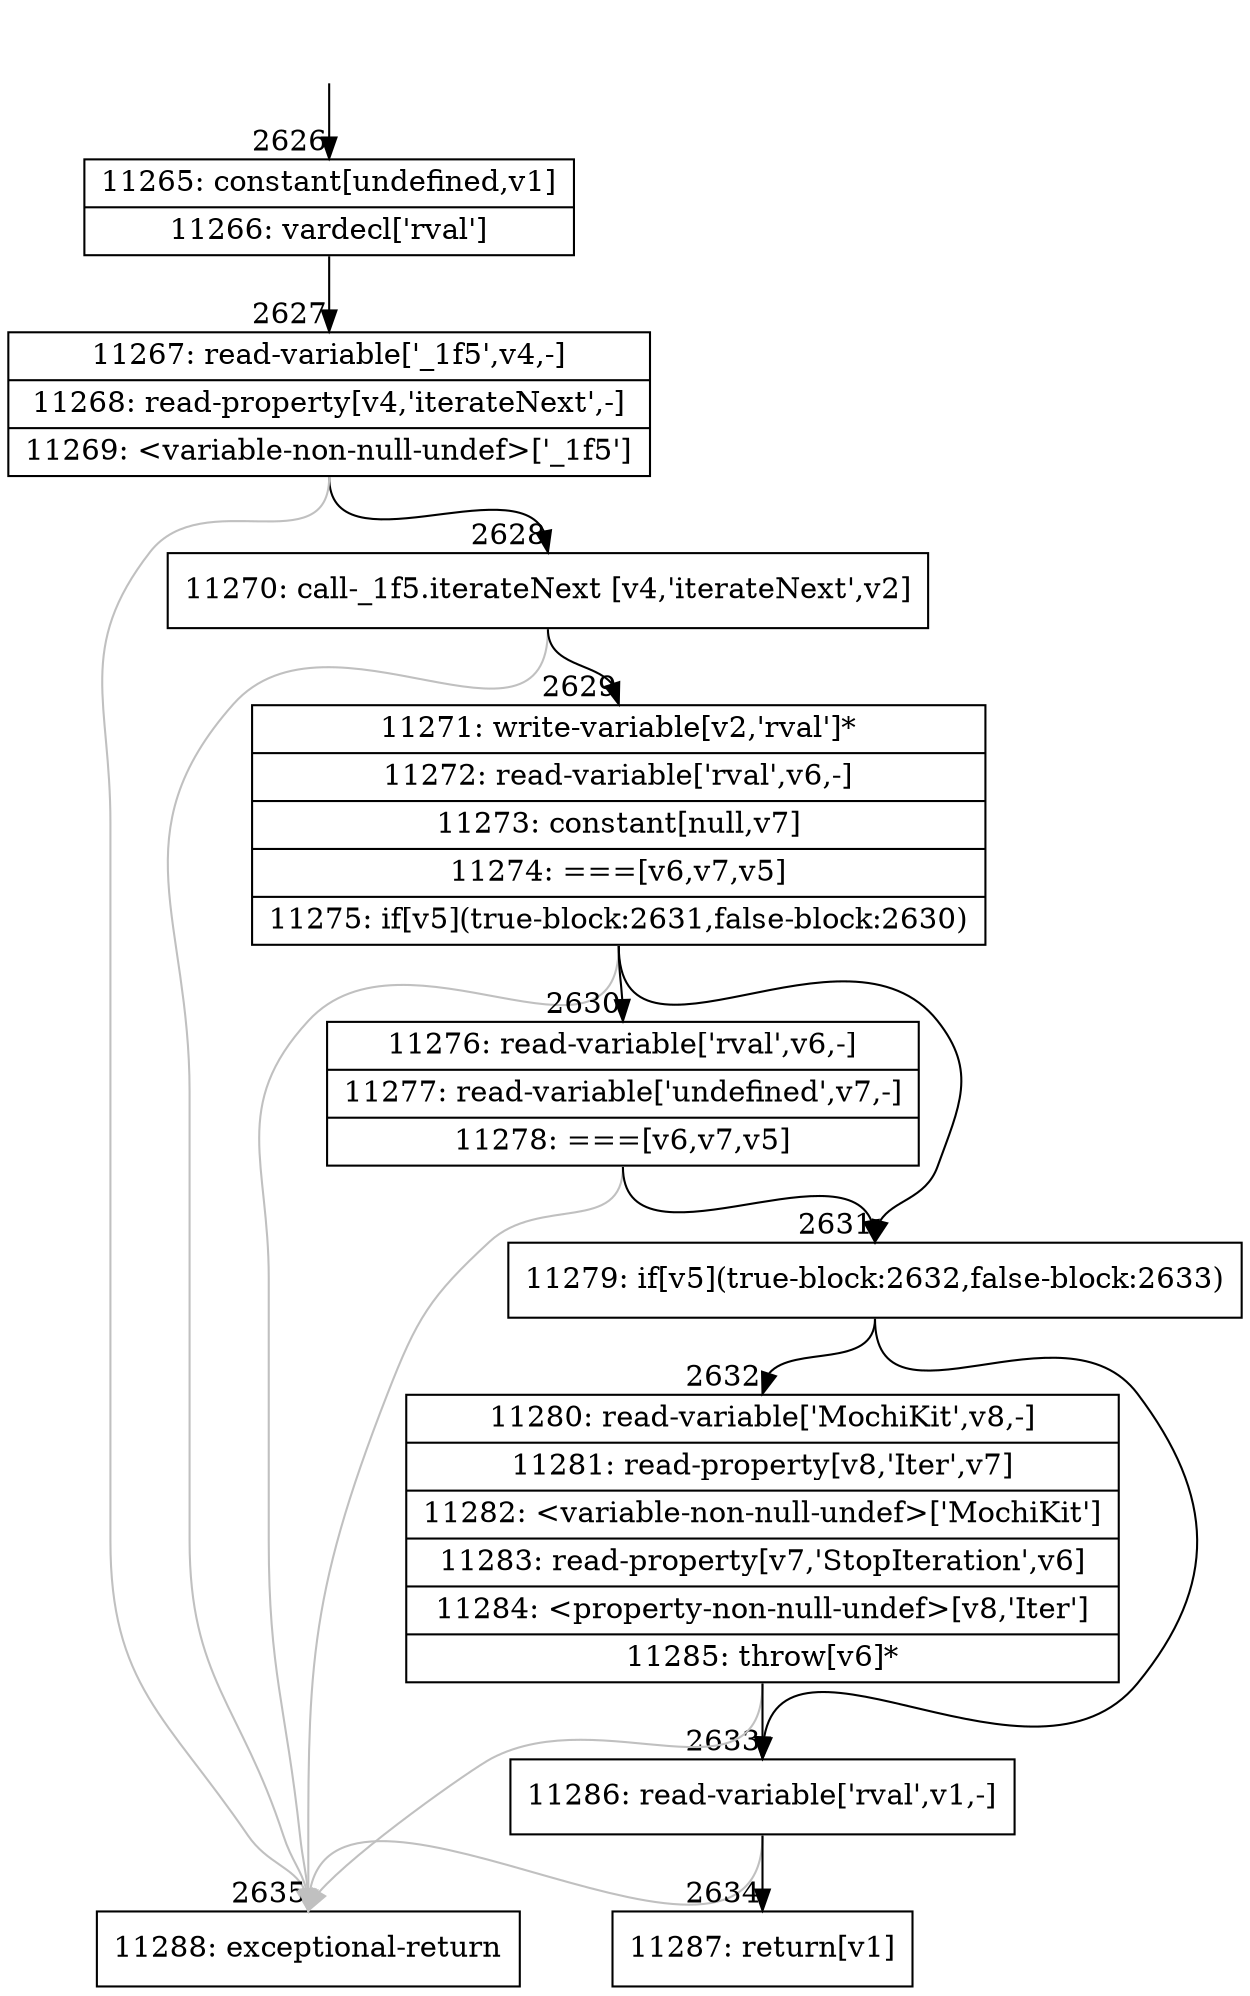digraph {
rankdir="TD"
BB_entry201[shape=none,label=""];
BB_entry201 -> BB2626 [tailport=s, headport=n, headlabel="    2626"]
BB2626 [shape=record label="{11265: constant[undefined,v1]|11266: vardecl['rval']}" ] 
BB2626 -> BB2627 [tailport=s, headport=n, headlabel="      2627"]
BB2627 [shape=record label="{11267: read-variable['_1f5',v4,-]|11268: read-property[v4,'iterateNext',-]|11269: \<variable-non-null-undef\>['_1f5']}" ] 
BB2627 -> BB2628 [tailport=s, headport=n, headlabel="      2628"]
BB2627 -> BB2635 [tailport=s, headport=n, color=gray, headlabel="      2635"]
BB2628 [shape=record label="{11270: call-_1f5.iterateNext [v4,'iterateNext',v2]}" ] 
BB2628 -> BB2629 [tailport=s, headport=n, headlabel="      2629"]
BB2628 -> BB2635 [tailport=s, headport=n, color=gray]
BB2629 [shape=record label="{11271: write-variable[v2,'rval']*|11272: read-variable['rval',v6,-]|11273: constant[null,v7]|11274: ===[v6,v7,v5]|11275: if[v5](true-block:2631,false-block:2630)}" ] 
BB2629 -> BB2631 [tailport=s, headport=n, headlabel="      2631"]
BB2629 -> BB2630 [tailport=s, headport=n, headlabel="      2630"]
BB2629 -> BB2635 [tailport=s, headport=n, color=gray]
BB2630 [shape=record label="{11276: read-variable['rval',v6,-]|11277: read-variable['undefined',v7,-]|11278: ===[v6,v7,v5]}" ] 
BB2630 -> BB2631 [tailport=s, headport=n]
BB2630 -> BB2635 [tailport=s, headport=n, color=gray]
BB2631 [shape=record label="{11279: if[v5](true-block:2632,false-block:2633)}" ] 
BB2631 -> BB2632 [tailport=s, headport=n, headlabel="      2632"]
BB2631 -> BB2633 [tailport=s, headport=n, headlabel="      2633"]
BB2632 [shape=record label="{11280: read-variable['MochiKit',v8,-]|11281: read-property[v8,'Iter',v7]|11282: \<variable-non-null-undef\>['MochiKit']|11283: read-property[v7,'StopIteration',v6]|11284: \<property-non-null-undef\>[v8,'Iter']|11285: throw[v6]*}" ] 
BB2632 -> BB2633 [tailport=s, headport=n]
BB2632 -> BB2635 [tailport=s, headport=n, color=gray]
BB2633 [shape=record label="{11286: read-variable['rval',v1,-]}" ] 
BB2633 -> BB2634 [tailport=s, headport=n, headlabel="      2634"]
BB2633 -> BB2635 [tailport=s, headport=n, color=gray]
BB2634 [shape=record label="{11287: return[v1]}" ] 
BB2635 [shape=record label="{11288: exceptional-return}" ] 
//#$~ 1674
}
